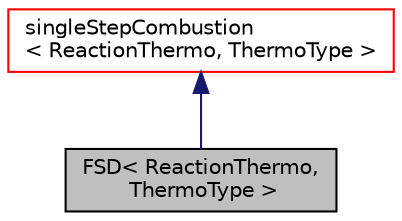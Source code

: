 digraph "FSD&lt; ReactionThermo, ThermoType &gt;"
{
  bgcolor="transparent";
  edge [fontname="Helvetica",fontsize="10",labelfontname="Helvetica",labelfontsize="10"];
  node [fontname="Helvetica",fontsize="10",shape=record];
  Node1 [label="FSD\< ReactionThermo,\l ThermoType \>",height=0.2,width=0.4,color="black", fillcolor="grey75", style="filled" fontcolor="black"];
  Node2 -> Node1 [dir="back",color="midnightblue",fontsize="10",style="solid",fontname="Helvetica"];
  Node2 [label="singleStepCombustion\l\< ReactionThermo, ThermoType \>",height=0.2,width=0.4,color="red",URL="$classFoam_1_1combustionModels_1_1singleStepCombustion.html",tooltip="Base class for combustion models using singleStepReactingMixture. "];
}
